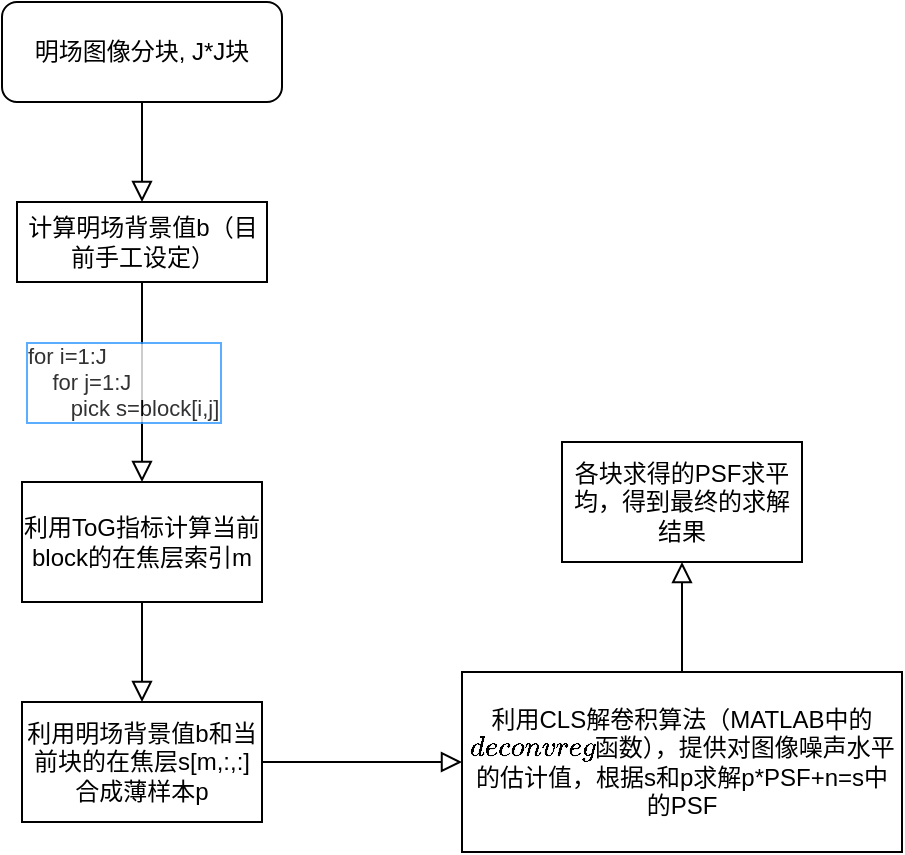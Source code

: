 <mxfile version="24.3.1" type="github">
  <diagram id="C5RBs43oDa-KdzZeNtuy" name="Page-1">
    <mxGraphModel dx="923" dy="530" grid="1" gridSize="10" guides="1" tooltips="1" connect="1" arrows="1" fold="1" page="1" pageScale="1" pageWidth="827" pageHeight="1169" math="0" shadow="0">
      <root>
        <mxCell id="WIyWlLk6GJQsqaUBKTNV-0" />
        <mxCell id="WIyWlLk6GJQsqaUBKTNV-1" parent="WIyWlLk6GJQsqaUBKTNV-0" />
        <mxCell id="WIyWlLk6GJQsqaUBKTNV-2" value="" style="rounded=0;html=1;jettySize=auto;orthogonalLoop=1;fontSize=11;endArrow=block;endFill=0;endSize=8;strokeWidth=1;shadow=0;labelBackgroundColor=none;edgeStyle=orthogonalEdgeStyle;entryX=0.5;entryY=0;entryDx=0;entryDy=0;exitX=0.5;exitY=1;exitDx=0;exitDy=0;" parent="WIyWlLk6GJQsqaUBKTNV-1" source="ZVZWPxP480O0gG1tIGuu-4" target="ZVZWPxP480O0gG1tIGuu-1" edge="1">
          <mxGeometry relative="1" as="geometry">
            <mxPoint x="230" y="170" as="sourcePoint" />
            <mxPoint x="230" y="260" as="targetPoint" />
          </mxGeometry>
        </mxCell>
        <mxCell id="ZVZWPxP480O0gG1tIGuu-0" value="for i=1:J&lt;div&gt;&amp;nbsp; &amp;nbsp; for j=1:J&lt;/div&gt;&lt;div&gt;&amp;nbsp; &amp;nbsp; &amp;nbsp; &amp;nbsp;pick s=block[i,j]&lt;/div&gt;" style="edgeLabel;html=1;align=left;verticalAlign=middle;resizable=0;points=[];labelBorderColor=#3399FF;textShadow=0;textOpacity=80;" vertex="1" connectable="0" parent="WIyWlLk6GJQsqaUBKTNV-2">
          <mxGeometry x="-0.149" y="-3" relative="1" as="geometry">
            <mxPoint x="-57" y="7" as="offset" />
          </mxGeometry>
        </mxCell>
        <mxCell id="ZVZWPxP480O0gG1tIGuu-5" value="" style="edgeStyle=orthogonalEdgeStyle;rounded=0;orthogonalLoop=1;jettySize=auto;html=1;endArrow=block;endFill=0;endSize=8;" edge="1" parent="WIyWlLk6GJQsqaUBKTNV-1" source="WIyWlLk6GJQsqaUBKTNV-3" target="ZVZWPxP480O0gG1tIGuu-4">
          <mxGeometry relative="1" as="geometry" />
        </mxCell>
        <mxCell id="WIyWlLk6GJQsqaUBKTNV-3" value="明场图像分块, J*J块" style="rounded=1;whiteSpace=wrap;html=1;fontSize=12;glass=0;strokeWidth=1;shadow=0;" parent="WIyWlLk6GJQsqaUBKTNV-1" vertex="1">
          <mxGeometry x="160" y="30" width="140" height="50" as="geometry" />
        </mxCell>
        <mxCell id="ZVZWPxP480O0gG1tIGuu-7" value="" style="edgeStyle=orthogonalEdgeStyle;rounded=0;orthogonalLoop=1;jettySize=auto;html=1;endSize=8;endArrow=block;endFill=0;" edge="1" parent="WIyWlLk6GJQsqaUBKTNV-1" source="ZVZWPxP480O0gG1tIGuu-1" target="ZVZWPxP480O0gG1tIGuu-6">
          <mxGeometry relative="1" as="geometry" />
        </mxCell>
        <mxCell id="ZVZWPxP480O0gG1tIGuu-1" value="利用ToG指标计算当前block的在焦层索引m" style="rounded=0;whiteSpace=wrap;html=1;" vertex="1" parent="WIyWlLk6GJQsqaUBKTNV-1">
          <mxGeometry x="170" y="270" width="120" height="60" as="geometry" />
        </mxCell>
        <mxCell id="ZVZWPxP480O0gG1tIGuu-4" value="计算明场背景值b（目前手工设定）" style="rounded=0;whiteSpace=wrap;html=1;" vertex="1" parent="WIyWlLk6GJQsqaUBKTNV-1">
          <mxGeometry x="167.5" y="130" width="125" height="40" as="geometry" />
        </mxCell>
        <mxCell id="ZVZWPxP480O0gG1tIGuu-10" value="" style="edgeStyle=orthogonalEdgeStyle;rounded=0;orthogonalLoop=1;jettySize=auto;html=1;endSize=8;endArrow=block;endFill=0;" edge="1" parent="WIyWlLk6GJQsqaUBKTNV-1" source="ZVZWPxP480O0gG1tIGuu-6" target="ZVZWPxP480O0gG1tIGuu-8">
          <mxGeometry relative="1" as="geometry" />
        </mxCell>
        <mxCell id="ZVZWPxP480O0gG1tIGuu-6" value="利用明场背景值b和当前块的在焦层s[m,:,:]合成薄样本p" style="rounded=0;whiteSpace=wrap;html=1;" vertex="1" parent="WIyWlLk6GJQsqaUBKTNV-1">
          <mxGeometry x="170" y="380" width="120" height="60" as="geometry" />
        </mxCell>
        <mxCell id="ZVZWPxP480O0gG1tIGuu-12" value="" style="edgeStyle=orthogonalEdgeStyle;rounded=0;orthogonalLoop=1;jettySize=auto;html=1;endSize=8;endArrow=block;endFill=0;" edge="1" parent="WIyWlLk6GJQsqaUBKTNV-1" source="ZVZWPxP480O0gG1tIGuu-8" target="ZVZWPxP480O0gG1tIGuu-11">
          <mxGeometry relative="1" as="geometry">
            <Array as="points">
              <mxPoint x="510" y="300" />
              <mxPoint x="510" y="300" />
            </Array>
          </mxGeometry>
        </mxCell>
        <mxCell id="ZVZWPxP480O0gG1tIGuu-8" value="利用CLS解卷积算法（MATLAB中的`deconvreg`函数），提供对图像噪声水平的估计值，根据s和p求解p*PSF+n=s中的PSF" style="rounded=0;whiteSpace=wrap;html=1;" vertex="1" parent="WIyWlLk6GJQsqaUBKTNV-1">
          <mxGeometry x="390" y="365" width="220" height="90" as="geometry" />
        </mxCell>
        <mxCell id="ZVZWPxP480O0gG1tIGuu-11" value="各块求得的PSF求平均，得到最终的求解结果" style="rounded=0;whiteSpace=wrap;html=1;" vertex="1" parent="WIyWlLk6GJQsqaUBKTNV-1">
          <mxGeometry x="440" y="250" width="120" height="60" as="geometry" />
        </mxCell>
      </root>
    </mxGraphModel>
  </diagram>
</mxfile>
